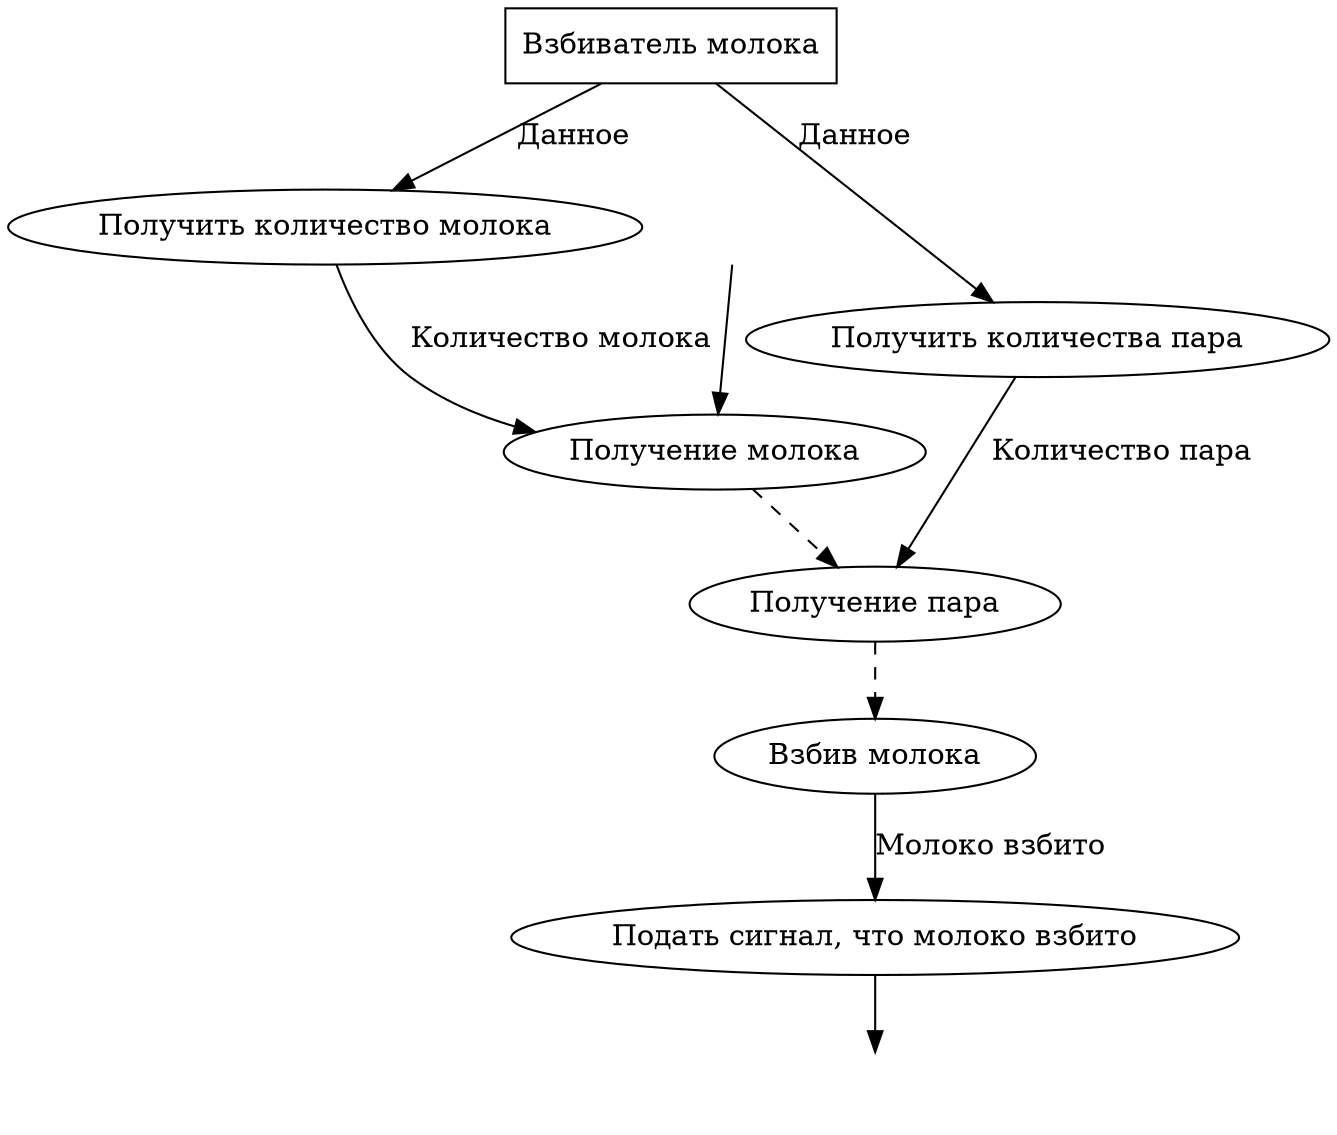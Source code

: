 digraph {
    archive [shape=box, label="Взбиватель молока"]
    getmilk [label="Получить количество молока"]
    get [label="Получение молока"]
    cloud [label="Получение пара"]
    shake [label="Взбив молока"]
    signal [shape=none, label=""]
    getcloud [label="Получить количества пара"]
    outsignal [label="Подать сигнал, что молоко взбито"]
    out [shape=none, label=""]
    start [shape=none, label=""]

    cloud -> shake [style=dashed]
    shake -> outsignal [label="Молоко взбито"]
    archive -> getmilk [label="Данное"]
    getmilk -> get [label="Количество молока"]
    archive -> getcloud [label="Данное"]
    getcloud -> cloud [label="Количество пара"]
    get -> cloud [style=dashed]
    outsignal -> out
    start -> get
}
